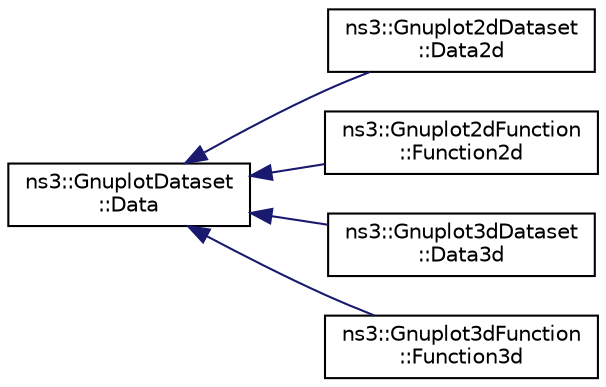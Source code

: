 digraph "Graphical Class Hierarchy"
{
 // LATEX_PDF_SIZE
  edge [fontname="Helvetica",fontsize="10",labelfontname="Helvetica",labelfontsize="10"];
  node [fontname="Helvetica",fontsize="10",shape=record];
  rankdir="LR";
  Node0 [label="ns3::GnuplotDataset\l::Data",height=0.2,width=0.4,color="black", fillcolor="white", style="filled",URL="$structns3_1_1_gnuplot_dataset_1_1_data.html",tooltip="Structure storing the data to plot."];
  Node0 -> Node1 [dir="back",color="midnightblue",fontsize="10",style="solid",fontname="Helvetica"];
  Node1 [label="ns3::Gnuplot2dDataset\l::Data2d",height=0.2,width=0.4,color="black", fillcolor="white", style="filled",URL="$structns3_1_1_gnuplot2d_dataset_1_1_data2d.html",tooltip="Structure storing the data to for a 2D plot."];
  Node0 -> Node2 [dir="back",color="midnightblue",fontsize="10",style="solid",fontname="Helvetica"];
  Node2 [label="ns3::Gnuplot2dFunction\l::Function2d",height=0.2,width=0.4,color="black", fillcolor="white", style="filled",URL="$structns3_1_1_gnuplot2d_function_1_1_function2d.html",tooltip="Structure storing the function to be used for a 2D plot."];
  Node0 -> Node3 [dir="back",color="midnightblue",fontsize="10",style="solid",fontname="Helvetica"];
  Node3 [label="ns3::Gnuplot3dDataset\l::Data3d",height=0.2,width=0.4,color="black", fillcolor="white", style="filled",URL="$structns3_1_1_gnuplot3d_dataset_1_1_data3d.html",tooltip="Structure storing the data for a 3D plot."];
  Node0 -> Node4 [dir="back",color="midnightblue",fontsize="10",style="solid",fontname="Helvetica"];
  Node4 [label="ns3::Gnuplot3dFunction\l::Function3d",height=0.2,width=0.4,color="black", fillcolor="white", style="filled",URL="$structns3_1_1_gnuplot3d_function_1_1_function3d.html",tooltip="Structure storing the function to be used for a 3D plot."];
}
